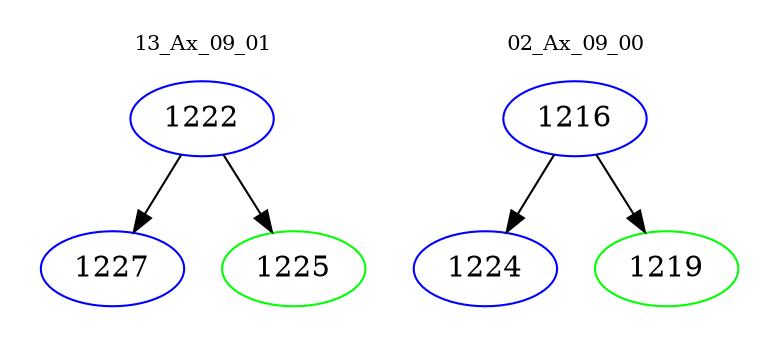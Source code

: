 digraph{
subgraph cluster_0 {
color = white
label = "13_Ax_09_01";
fontsize=10;
T0_1222 [label="1222", color="blue"]
T0_1222 -> T0_1227 [color="black"]
T0_1227 [label="1227", color="blue"]
T0_1222 -> T0_1225 [color="black"]
T0_1225 [label="1225", color="green"]
}
subgraph cluster_1 {
color = white
label = "02_Ax_09_00";
fontsize=10;
T1_1216 [label="1216", color="blue"]
T1_1216 -> T1_1224 [color="black"]
T1_1224 [label="1224", color="blue"]
T1_1216 -> T1_1219 [color="black"]
T1_1219 [label="1219", color="green"]
}
}
